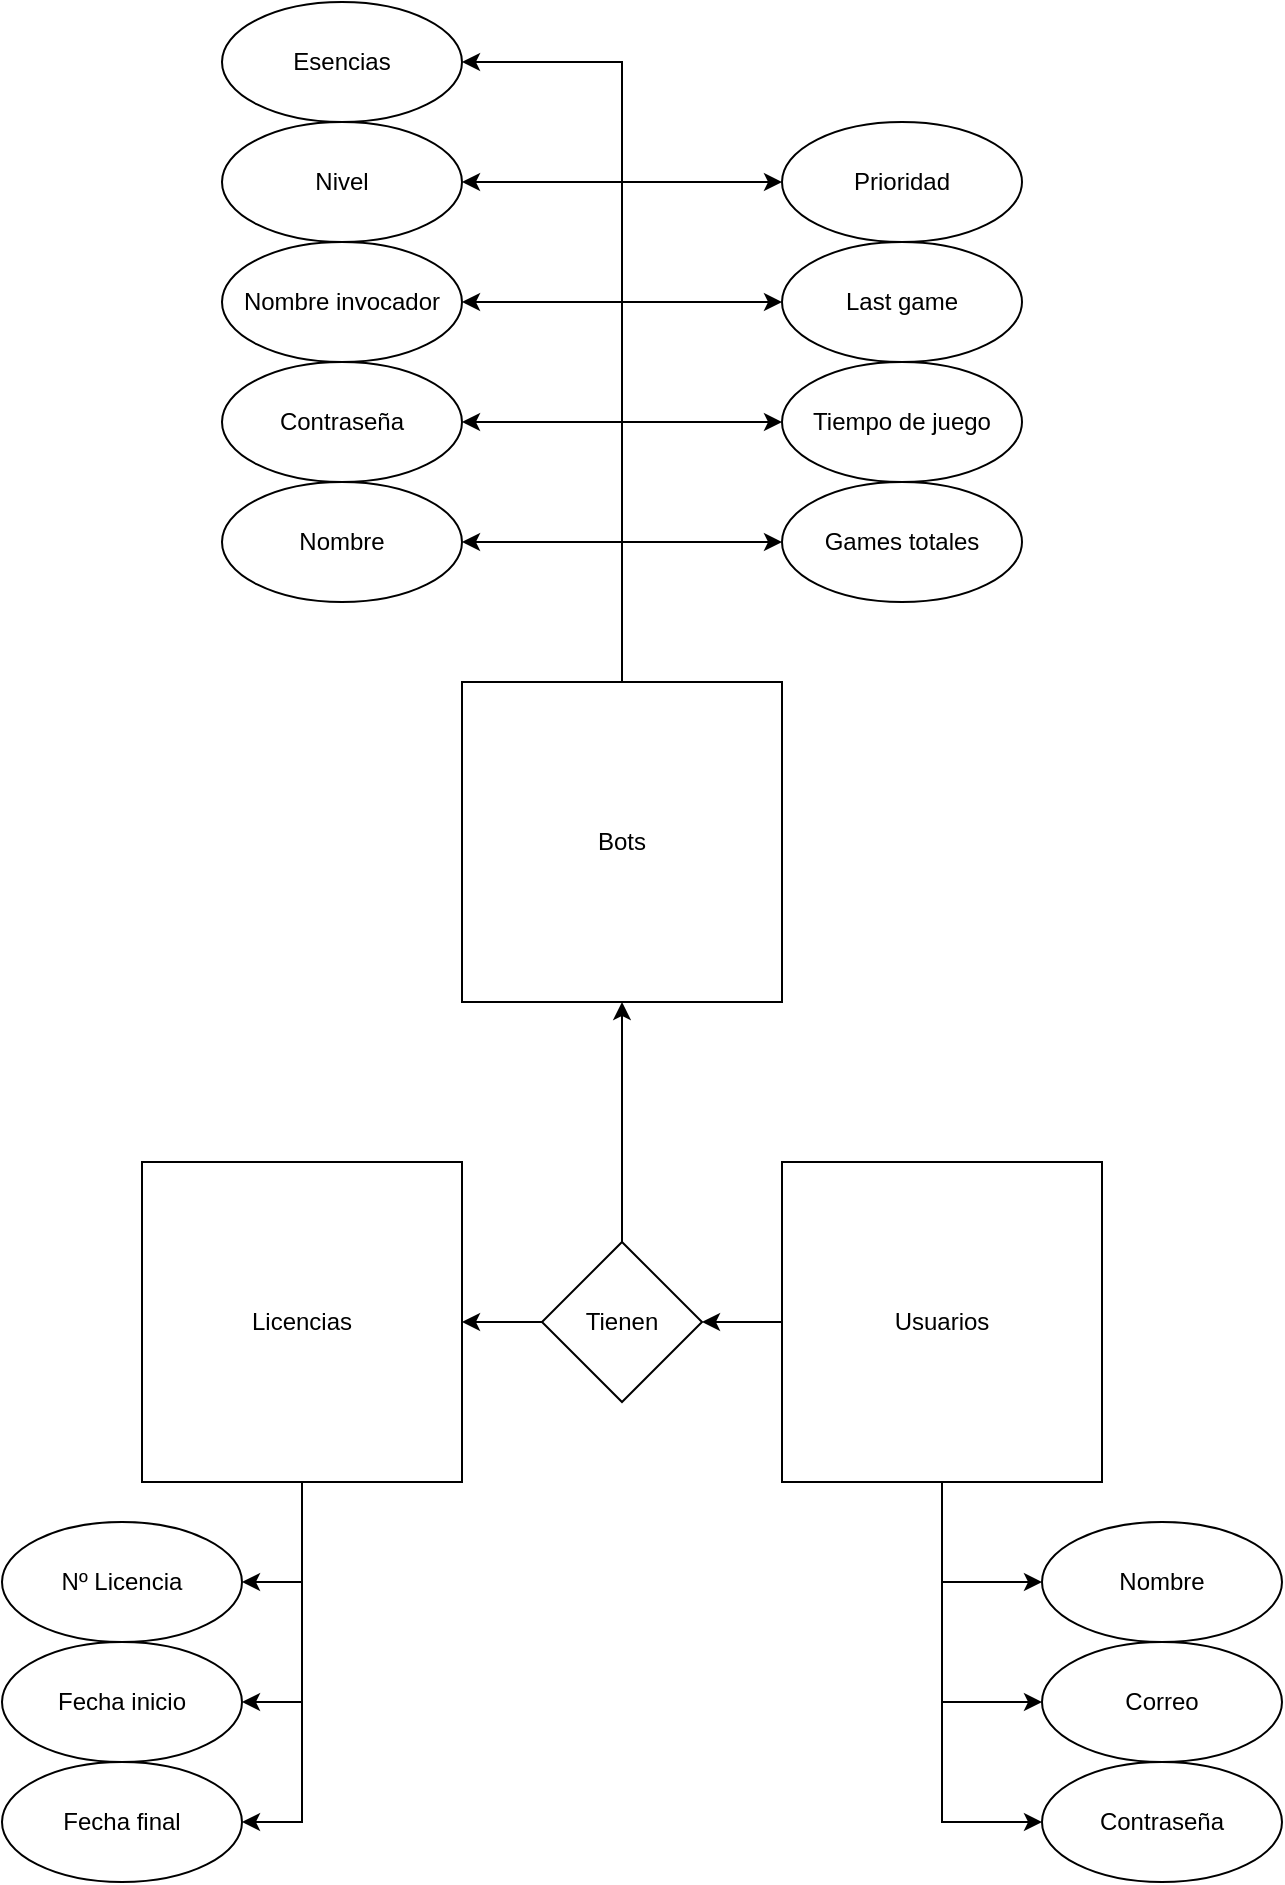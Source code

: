 <mxfile version="20.8.20" type="device" pages="2"><diagram name="Página-1" id="mgbgJAIxX_OeeNyeW9UY"><mxGraphModel dx="1122" dy="687" grid="1" gridSize="10" guides="1" tooltips="1" connect="1" arrows="1" fold="1" page="1" pageScale="1" pageWidth="827" pageHeight="1169" math="0" shadow="0"><root><mxCell id="0"/><mxCell id="1" parent="0"/><mxCell id="Df2HQow7CdBlhFiW3MkL-5" style="edgeStyle=orthogonalEdgeStyle;rounded=0;orthogonalLoop=1;jettySize=auto;html=1;entryX=0;entryY=0.5;entryDx=0;entryDy=0;" edge="1" parent="1" source="Df2HQow7CdBlhFiW3MkL-1" target="Df2HQow7CdBlhFiW3MkL-2"><mxGeometry relative="1" as="geometry"/></mxCell><mxCell id="Df2HQow7CdBlhFiW3MkL-6" style="edgeStyle=orthogonalEdgeStyle;rounded=0;orthogonalLoop=1;jettySize=auto;html=1;entryX=0;entryY=0.5;entryDx=0;entryDy=0;" edge="1" parent="1" source="Df2HQow7CdBlhFiW3MkL-1" target="Df2HQow7CdBlhFiW3MkL-3"><mxGeometry relative="1" as="geometry"/></mxCell><mxCell id="Df2HQow7CdBlhFiW3MkL-7" style="edgeStyle=orthogonalEdgeStyle;rounded=0;orthogonalLoop=1;jettySize=auto;html=1;entryX=0;entryY=0.5;entryDx=0;entryDy=0;" edge="1" parent="1" source="Df2HQow7CdBlhFiW3MkL-1" target="Df2HQow7CdBlhFiW3MkL-4"><mxGeometry relative="1" as="geometry"/></mxCell><mxCell id="Df2HQow7CdBlhFiW3MkL-18" style="edgeStyle=orthogonalEdgeStyle;rounded=0;orthogonalLoop=1;jettySize=auto;html=1;entryX=1;entryY=0.5;entryDx=0;entryDy=0;" edge="1" parent="1" source="Df2HQow7CdBlhFiW3MkL-1" target="Df2HQow7CdBlhFiW3MkL-17"><mxGeometry relative="1" as="geometry"/></mxCell><mxCell id="Df2HQow7CdBlhFiW3MkL-1" value="Usuarios" style="whiteSpace=wrap;html=1;aspect=fixed;" vertex="1" parent="1"><mxGeometry x="520" y="760" width="160" height="160" as="geometry"/></mxCell><mxCell id="Df2HQow7CdBlhFiW3MkL-2" value="Nombre" style="ellipse;whiteSpace=wrap;html=1;" vertex="1" parent="1"><mxGeometry x="650" y="940" width="120" height="60" as="geometry"/></mxCell><mxCell id="Df2HQow7CdBlhFiW3MkL-3" value="Correo" style="ellipse;whiteSpace=wrap;html=1;" vertex="1" parent="1"><mxGeometry x="650" y="1000" width="120" height="60" as="geometry"/></mxCell><mxCell id="Df2HQow7CdBlhFiW3MkL-4" value="Contraseña" style="ellipse;whiteSpace=wrap;html=1;" vertex="1" parent="1"><mxGeometry x="650" y="1060" width="120" height="60" as="geometry"/></mxCell><mxCell id="Df2HQow7CdBlhFiW3MkL-20" style="edgeStyle=orthogonalEdgeStyle;rounded=0;orthogonalLoop=1;jettySize=auto;html=1;entryX=1;entryY=0.5;entryDx=0;entryDy=0;" edge="1" parent="1" source="Df2HQow7CdBlhFiW3MkL-12" target="Df2HQow7CdBlhFiW3MkL-13"><mxGeometry relative="1" as="geometry"/></mxCell><mxCell id="Df2HQow7CdBlhFiW3MkL-21" style="edgeStyle=orthogonalEdgeStyle;rounded=0;orthogonalLoop=1;jettySize=auto;html=1;entryX=1;entryY=0.5;entryDx=0;entryDy=0;" edge="1" parent="1" source="Df2HQow7CdBlhFiW3MkL-12" target="Df2HQow7CdBlhFiW3MkL-14"><mxGeometry relative="1" as="geometry"/></mxCell><mxCell id="Df2HQow7CdBlhFiW3MkL-22" style="edgeStyle=orthogonalEdgeStyle;rounded=0;orthogonalLoop=1;jettySize=auto;html=1;entryX=1;entryY=0.5;entryDx=0;entryDy=0;" edge="1" parent="1" source="Df2HQow7CdBlhFiW3MkL-12" target="Df2HQow7CdBlhFiW3MkL-15"><mxGeometry relative="1" as="geometry"/></mxCell><mxCell id="Df2HQow7CdBlhFiW3MkL-12" value="Licencias" style="whiteSpace=wrap;html=1;aspect=fixed;" vertex="1" parent="1"><mxGeometry x="200" y="760" width="160" height="160" as="geometry"/></mxCell><mxCell id="Df2HQow7CdBlhFiW3MkL-13" value="Nº Licencia" style="ellipse;whiteSpace=wrap;html=1;" vertex="1" parent="1"><mxGeometry x="130" y="940" width="120" height="60" as="geometry"/></mxCell><mxCell id="Df2HQow7CdBlhFiW3MkL-14" value="Fecha inicio" style="ellipse;whiteSpace=wrap;html=1;" vertex="1" parent="1"><mxGeometry x="130" y="1000" width="120" height="60" as="geometry"/></mxCell><mxCell id="Df2HQow7CdBlhFiW3MkL-15" value="Fecha final" style="ellipse;whiteSpace=wrap;html=1;" vertex="1" parent="1"><mxGeometry x="130" y="1060" width="120" height="60" as="geometry"/></mxCell><mxCell id="Df2HQow7CdBlhFiW3MkL-19" style="edgeStyle=orthogonalEdgeStyle;rounded=0;orthogonalLoop=1;jettySize=auto;html=1;entryX=1;entryY=0.5;entryDx=0;entryDy=0;" edge="1" parent="1" source="Df2HQow7CdBlhFiW3MkL-17" target="Df2HQow7CdBlhFiW3MkL-12"><mxGeometry relative="1" as="geometry"/></mxCell><mxCell id="Df2HQow7CdBlhFiW3MkL-27" style="edgeStyle=orthogonalEdgeStyle;rounded=0;orthogonalLoop=1;jettySize=auto;html=1;entryX=0.5;entryY=1;entryDx=0;entryDy=0;" edge="1" parent="1" source="Df2HQow7CdBlhFiW3MkL-17" target="Df2HQow7CdBlhFiW3MkL-26"><mxGeometry relative="1" as="geometry"/></mxCell><mxCell id="Df2HQow7CdBlhFiW3MkL-17" value="Tienen" style="rhombus;whiteSpace=wrap;html=1;" vertex="1" parent="1"><mxGeometry x="400" y="800" width="80" height="80" as="geometry"/></mxCell><mxCell id="Df2HQow7CdBlhFiW3MkL-34" style="edgeStyle=orthogonalEdgeStyle;rounded=0;orthogonalLoop=1;jettySize=auto;html=1;entryX=1;entryY=0.5;entryDx=0;entryDy=0;" edge="1" parent="1" source="Df2HQow7CdBlhFiW3MkL-26" target="Df2HQow7CdBlhFiW3MkL-28"><mxGeometry relative="1" as="geometry"/></mxCell><mxCell id="Df2HQow7CdBlhFiW3MkL-35" style="edgeStyle=orthogonalEdgeStyle;rounded=0;orthogonalLoop=1;jettySize=auto;html=1;entryX=0;entryY=0.5;entryDx=0;entryDy=0;" edge="1" parent="1" source="Df2HQow7CdBlhFiW3MkL-26" target="Df2HQow7CdBlhFiW3MkL-33"><mxGeometry relative="1" as="geometry"/></mxCell><mxCell id="Df2HQow7CdBlhFiW3MkL-36" style="edgeStyle=orthogonalEdgeStyle;rounded=0;orthogonalLoop=1;jettySize=auto;html=1;entryX=1;entryY=0.5;entryDx=0;entryDy=0;" edge="1" parent="1" source="Df2HQow7CdBlhFiW3MkL-26" target="Df2HQow7CdBlhFiW3MkL-29"><mxGeometry relative="1" as="geometry"/></mxCell><mxCell id="Df2HQow7CdBlhFiW3MkL-37" style="edgeStyle=orthogonalEdgeStyle;rounded=0;orthogonalLoop=1;jettySize=auto;html=1;entryX=1;entryY=0.5;entryDx=0;entryDy=0;" edge="1" parent="1" source="Df2HQow7CdBlhFiW3MkL-26" target="Df2HQow7CdBlhFiW3MkL-30"><mxGeometry relative="1" as="geometry"/></mxCell><mxCell id="Df2HQow7CdBlhFiW3MkL-38" style="edgeStyle=orthogonalEdgeStyle;rounded=0;orthogonalLoop=1;jettySize=auto;html=1;entryX=1;entryY=0.5;entryDx=0;entryDy=0;" edge="1" parent="1" source="Df2HQow7CdBlhFiW3MkL-26" target="Df2HQow7CdBlhFiW3MkL-32"><mxGeometry relative="1" as="geometry"/></mxCell><mxCell id="Df2HQow7CdBlhFiW3MkL-39" style="edgeStyle=orthogonalEdgeStyle;rounded=0;orthogonalLoop=1;jettySize=auto;html=1;entryX=1;entryY=0.5;entryDx=0;entryDy=0;" edge="1" parent="1" source="Df2HQow7CdBlhFiW3MkL-26" target="Df2HQow7CdBlhFiW3MkL-31"><mxGeometry relative="1" as="geometry"/></mxCell><mxCell id="Df2HQow7CdBlhFiW3MkL-42" style="edgeStyle=orthogonalEdgeStyle;rounded=0;orthogonalLoop=1;jettySize=auto;html=1;entryX=0;entryY=0.5;entryDx=0;entryDy=0;" edge="1" parent="1" source="Df2HQow7CdBlhFiW3MkL-26" target="Df2HQow7CdBlhFiW3MkL-41"><mxGeometry relative="1" as="geometry"/></mxCell><mxCell id="Df2HQow7CdBlhFiW3MkL-45" style="edgeStyle=orthogonalEdgeStyle;rounded=0;orthogonalLoop=1;jettySize=auto;html=1;entryX=0;entryY=0.5;entryDx=0;entryDy=0;" edge="1" parent="1" source="Df2HQow7CdBlhFiW3MkL-26" target="Df2HQow7CdBlhFiW3MkL-44"><mxGeometry relative="1" as="geometry"/></mxCell><mxCell id="Df2HQow7CdBlhFiW3MkL-46" style="edgeStyle=orthogonalEdgeStyle;rounded=0;orthogonalLoop=1;jettySize=auto;html=1;entryX=0;entryY=0.5;entryDx=0;entryDy=0;" edge="1" parent="1" source="Df2HQow7CdBlhFiW3MkL-26" target="Df2HQow7CdBlhFiW3MkL-43"><mxGeometry relative="1" as="geometry"/></mxCell><mxCell id="Df2HQow7CdBlhFiW3MkL-26" value="Bots" style="whiteSpace=wrap;html=1;aspect=fixed;" vertex="1" parent="1"><mxGeometry x="360" y="520" width="160" height="160" as="geometry"/></mxCell><mxCell id="Df2HQow7CdBlhFiW3MkL-28" value="Nombre" style="ellipse;whiteSpace=wrap;html=1;" vertex="1" parent="1"><mxGeometry x="240" y="420" width="120" height="60" as="geometry"/></mxCell><mxCell id="Df2HQow7CdBlhFiW3MkL-29" value="Contraseña" style="ellipse;whiteSpace=wrap;html=1;" vertex="1" parent="1"><mxGeometry x="240" y="360" width="120" height="60" as="geometry"/></mxCell><mxCell id="Df2HQow7CdBlhFiW3MkL-30" value="Nombre invocador" style="ellipse;whiteSpace=wrap;html=1;" vertex="1" parent="1"><mxGeometry x="240" y="300" width="120" height="60" as="geometry"/></mxCell><mxCell id="Df2HQow7CdBlhFiW3MkL-31" value="Esencias" style="ellipse;whiteSpace=wrap;html=1;" vertex="1" parent="1"><mxGeometry x="240" y="180" width="120" height="60" as="geometry"/></mxCell><mxCell id="Df2HQow7CdBlhFiW3MkL-32" value="Nivel" style="ellipse;whiteSpace=wrap;html=1;" vertex="1" parent="1"><mxGeometry x="240" y="240" width="120" height="60" as="geometry"/></mxCell><mxCell id="Df2HQow7CdBlhFiW3MkL-33" value="Games totales" style="ellipse;whiteSpace=wrap;html=1;" vertex="1" parent="1"><mxGeometry x="520" y="420" width="120" height="60" as="geometry"/></mxCell><mxCell id="Df2HQow7CdBlhFiW3MkL-41" value="Tiempo de juego" style="ellipse;whiteSpace=wrap;html=1;" vertex="1" parent="1"><mxGeometry x="520" y="360" width="120" height="60" as="geometry"/></mxCell><mxCell id="Df2HQow7CdBlhFiW3MkL-43" value="Last game" style="ellipse;whiteSpace=wrap;html=1;" vertex="1" parent="1"><mxGeometry x="520" y="300" width="120" height="60" as="geometry"/></mxCell><mxCell id="Df2HQow7CdBlhFiW3MkL-44" value="Prioridad" style="ellipse;whiteSpace=wrap;html=1;" vertex="1" parent="1"><mxGeometry x="520" y="240" width="120" height="60" as="geometry"/></mxCell></root></mxGraphModel></diagram><diagram id="zULo9avXZTPtJRoKW4Ys" name="Página-2"><mxGraphModel dx="954" dy="584" grid="1" gridSize="10" guides="1" tooltips="1" connect="1" arrows="1" fold="1" page="1" pageScale="1" pageWidth="827" pageHeight="1169" math="0" shadow="0"><root><mxCell id="0"/><mxCell id="1" parent="0"/><mxCell id="z_U04wHrlKaBQ1qfS7X5-1" value="List" style="swimlane;fontStyle=0;childLayout=stackLayout;horizontal=1;startSize=30;horizontalStack=0;resizeParent=1;resizeParentMax=0;resizeLast=0;collapsible=1;marginBottom=0;whiteSpace=wrap;html=1;" vertex="1" parent="1"><mxGeometry x="100" y="200" width="140" height="120" as="geometry"/></mxCell><mxCell id="z_U04wHrlKaBQ1qfS7X5-2" value="Item 1" style="text;strokeColor=none;fillColor=none;align=left;verticalAlign=middle;spacingLeft=4;spacingRight=4;overflow=hidden;points=[[0,0.5],[1,0.5]];portConstraint=eastwest;rotatable=0;whiteSpace=wrap;html=1;" vertex="1" parent="z_U04wHrlKaBQ1qfS7X5-1"><mxGeometry y="30" width="140" height="30" as="geometry"/></mxCell><mxCell id="z_U04wHrlKaBQ1qfS7X5-3" value="Item 2" style="text;strokeColor=none;fillColor=none;align=left;verticalAlign=middle;spacingLeft=4;spacingRight=4;overflow=hidden;points=[[0,0.5],[1,0.5]];portConstraint=eastwest;rotatable=0;whiteSpace=wrap;html=1;" vertex="1" parent="z_U04wHrlKaBQ1qfS7X5-1"><mxGeometry y="60" width="140" height="30" as="geometry"/></mxCell><mxCell id="z_U04wHrlKaBQ1qfS7X5-4" value="Item 3" style="text;strokeColor=none;fillColor=none;align=left;verticalAlign=middle;spacingLeft=4;spacingRight=4;overflow=hidden;points=[[0,0.5],[1,0.5]];portConstraint=eastwest;rotatable=0;whiteSpace=wrap;html=1;" vertex="1" parent="z_U04wHrlKaBQ1qfS7X5-1"><mxGeometry y="90" width="140" height="30" as="geometry"/></mxCell></root></mxGraphModel></diagram></mxfile>